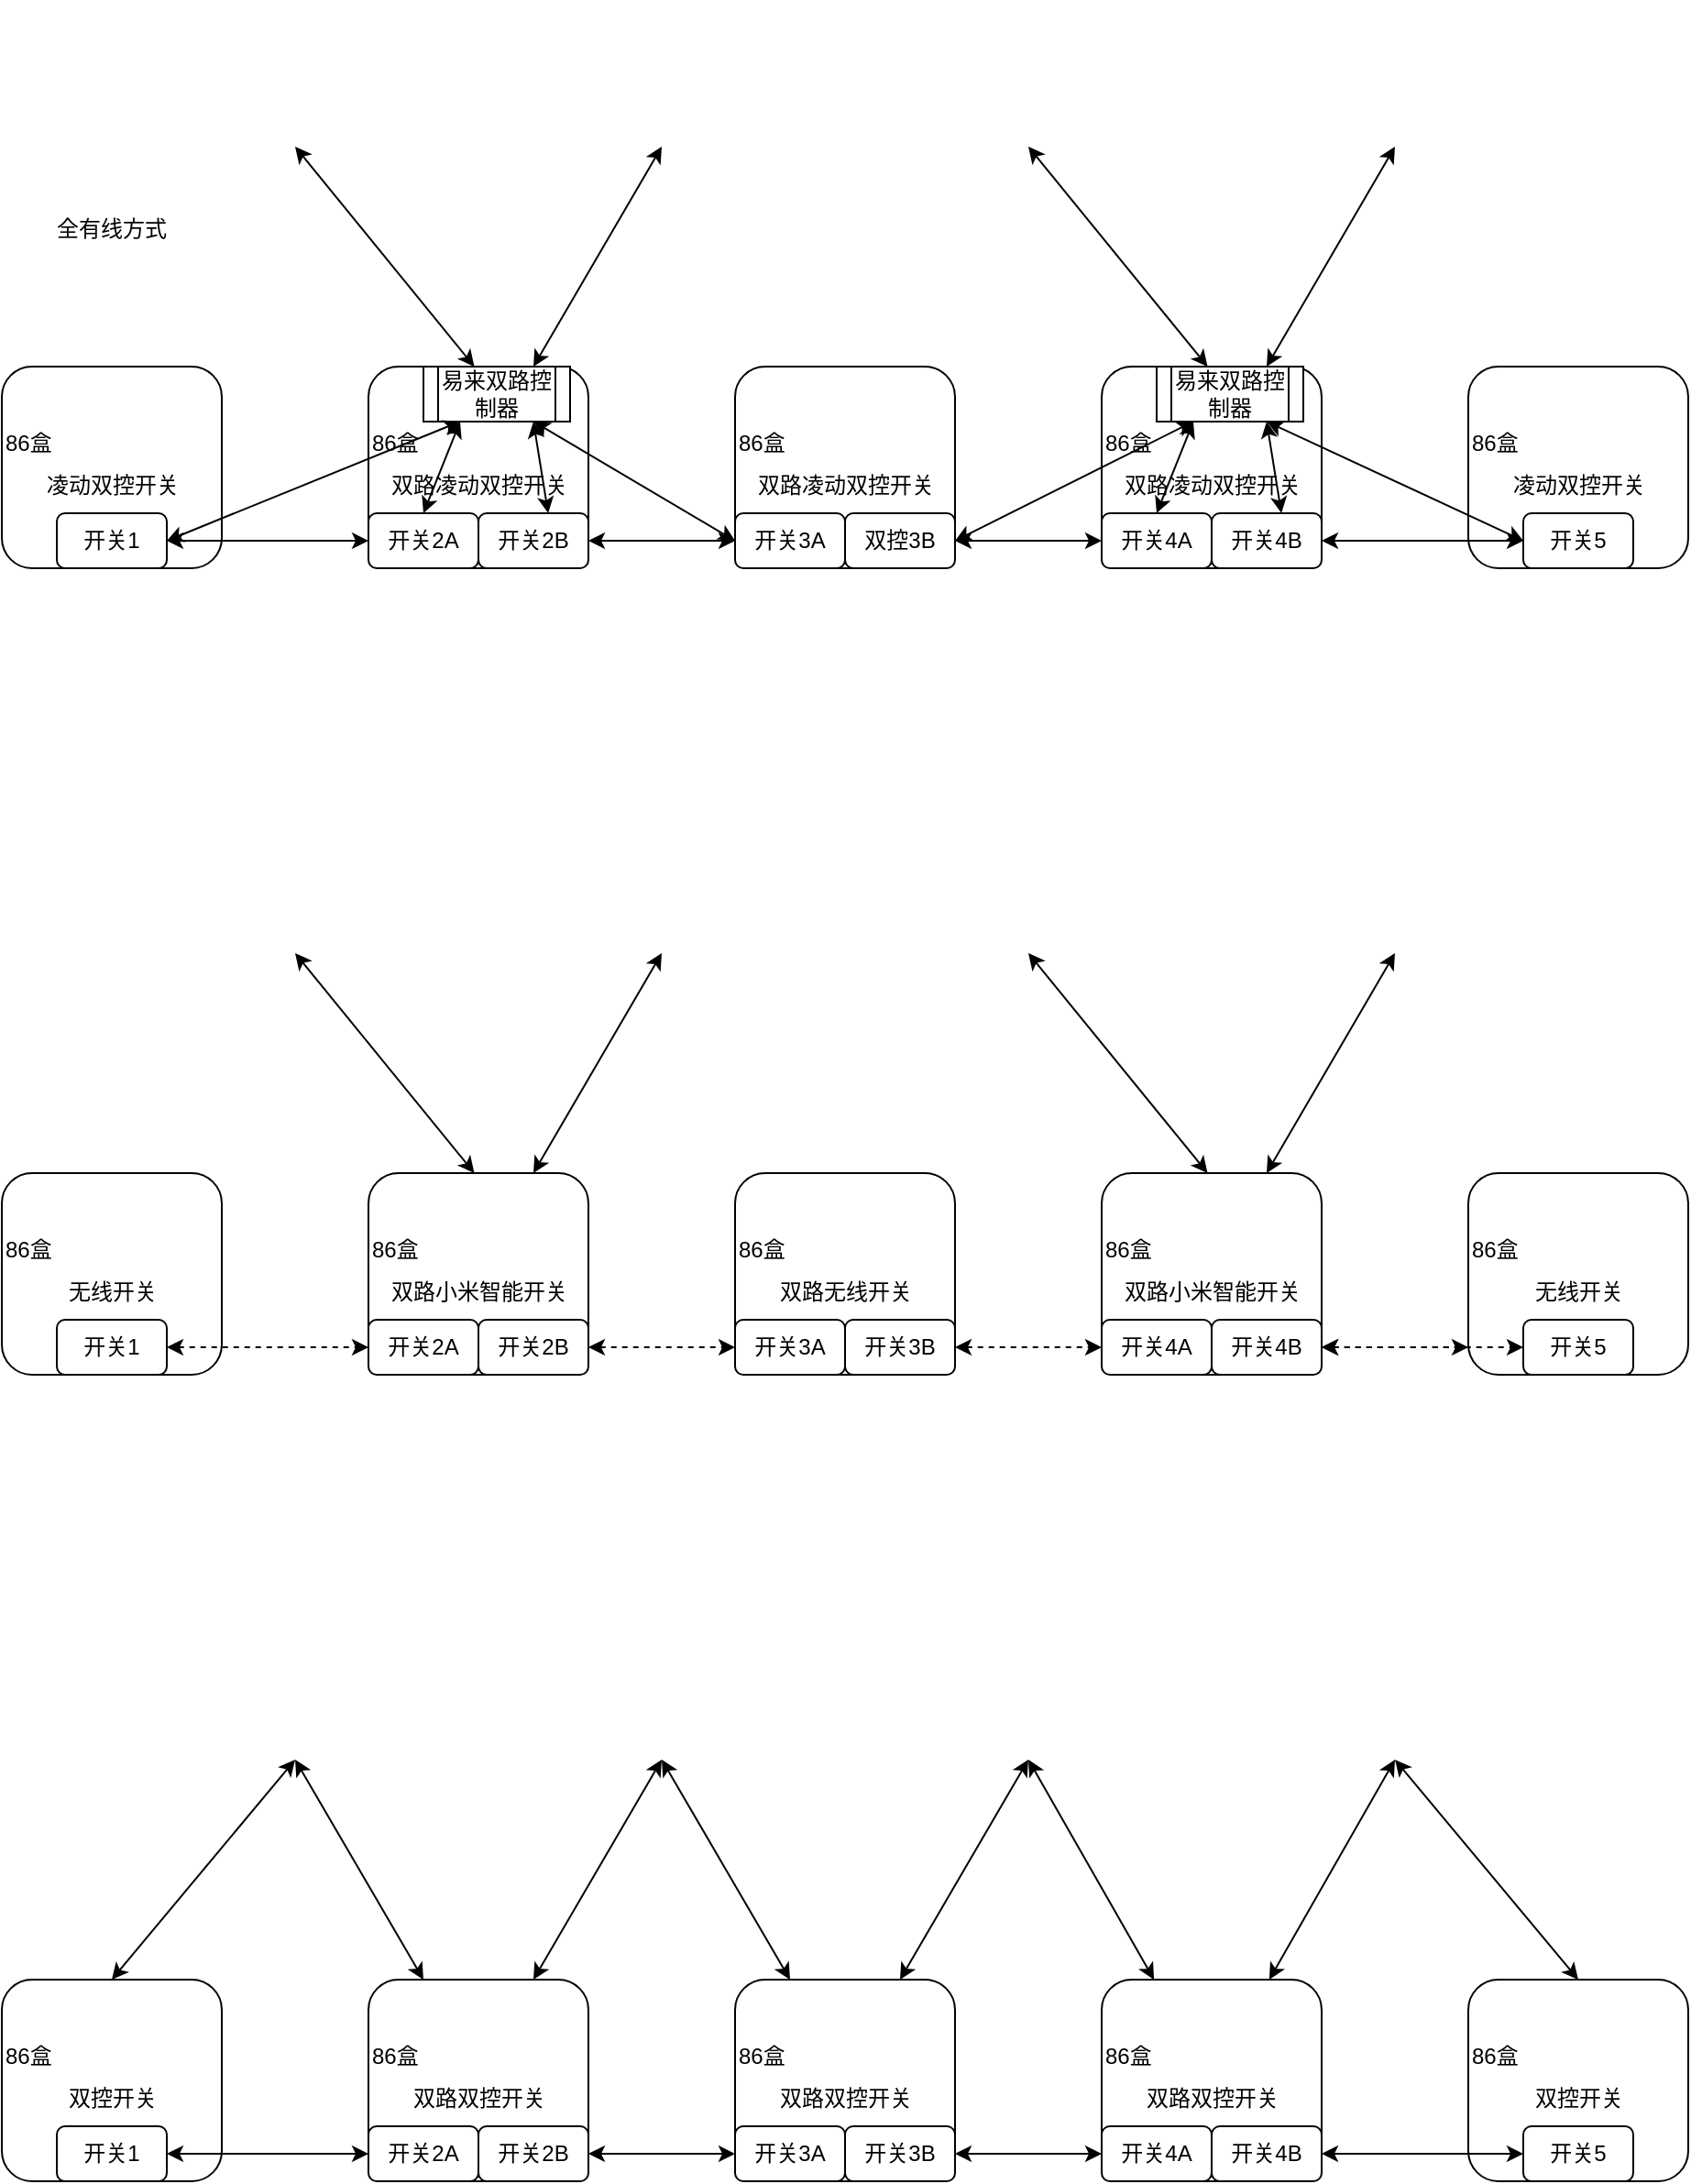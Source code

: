 <mxfile version="20.5.3" type="github">
  <diagram id="C55GAdEgixcBntScY-7r" name="第 1 页">
    <mxGraphModel dx="1453" dy="962" grid="1" gridSize="10" guides="1" tooltips="1" connect="1" arrows="1" fold="1" page="1" pageScale="1" pageWidth="827" pageHeight="1169" math="0" shadow="0">
      <root>
        <mxCell id="0" />
        <mxCell id="1" parent="0" />
        <mxCell id="GCaUtwYMzPnIk7fHXFFh-43" value="" style="group" parent="1" vertex="1" connectable="0">
          <mxGeometry y="400" width="120" height="110" as="geometry" />
        </mxCell>
        <mxCell id="GCaUtwYMzPnIk7fHXFFh-23" value="&lt;p&gt;86盒&lt;/p&gt;&lt;p&gt;&lt;br&gt;&lt;/p&gt;" style="rounded=1;whiteSpace=wrap;html=1;align=left;" parent="GCaUtwYMzPnIk7fHXFFh-43" vertex="1">
          <mxGeometry width="120" height="110" as="geometry" />
        </mxCell>
        <mxCell id="GCaUtwYMzPnIk7fHXFFh-28" value="开关1" style="rounded=1;whiteSpace=wrap;html=1;" parent="GCaUtwYMzPnIk7fHXFFh-43" vertex="1">
          <mxGeometry x="30" y="80" width="60" height="30" as="geometry" />
        </mxCell>
        <mxCell id="GCaUtwYMzPnIk7fHXFFh-32" value="凌动双控开关" style="text;html=1;align=center;verticalAlign=middle;resizable=0;points=[];autosize=1;strokeColor=none;fillColor=none;" parent="GCaUtwYMzPnIk7fHXFFh-43" vertex="1">
          <mxGeometry x="10" y="50" width="100" height="30" as="geometry" />
        </mxCell>
        <mxCell id="GCaUtwYMzPnIk7fHXFFh-52" value="" style="group" parent="1" vertex="1" connectable="0">
          <mxGeometry x="800" y="400" width="120" height="110" as="geometry" />
        </mxCell>
        <mxCell id="GCaUtwYMzPnIk7fHXFFh-53" value="&lt;p&gt;86盒&lt;/p&gt;&lt;p&gt;&lt;br&gt;&lt;/p&gt;" style="rounded=1;whiteSpace=wrap;html=1;align=left;" parent="GCaUtwYMzPnIk7fHXFFh-52" vertex="1">
          <mxGeometry width="120" height="110" as="geometry" />
        </mxCell>
        <mxCell id="GCaUtwYMzPnIk7fHXFFh-54" value="开关5" style="rounded=1;whiteSpace=wrap;html=1;" parent="GCaUtwYMzPnIk7fHXFFh-52" vertex="1">
          <mxGeometry x="30" y="80" width="60" height="30" as="geometry" />
        </mxCell>
        <mxCell id="GCaUtwYMzPnIk7fHXFFh-55" value="凌动双控开关" style="text;html=1;align=center;verticalAlign=middle;resizable=0;points=[];autosize=1;strokeColor=none;fillColor=none;" parent="GCaUtwYMzPnIk7fHXFFh-52" vertex="1">
          <mxGeometry x="10" y="50" width="100" height="30" as="geometry" />
        </mxCell>
        <mxCell id="GCaUtwYMzPnIk7fHXFFh-64" value="" style="group" parent="1" vertex="1" connectable="0">
          <mxGeometry x="400" y="400" width="120" height="110" as="geometry" />
        </mxCell>
        <mxCell id="GCaUtwYMzPnIk7fHXFFh-57" value="&lt;p&gt;86盒&lt;/p&gt;&lt;p&gt;&lt;br&gt;&lt;/p&gt;" style="rounded=1;whiteSpace=wrap;html=1;align=left;" parent="GCaUtwYMzPnIk7fHXFFh-64" vertex="1">
          <mxGeometry width="120" height="110" as="geometry" />
        </mxCell>
        <mxCell id="GCaUtwYMzPnIk7fHXFFh-59" value="开关3A" style="rounded=1;whiteSpace=wrap;html=1;" parent="GCaUtwYMzPnIk7fHXFFh-64" vertex="1">
          <mxGeometry y="80" width="60" height="30" as="geometry" />
        </mxCell>
        <mxCell id="GCaUtwYMzPnIk7fHXFFh-60" value="双控3B" style="rounded=1;whiteSpace=wrap;html=1;" parent="GCaUtwYMzPnIk7fHXFFh-64" vertex="1">
          <mxGeometry x="60" y="80" width="60" height="30" as="geometry" />
        </mxCell>
        <mxCell id="GCaUtwYMzPnIk7fHXFFh-61" value="双路凌动双控开关" style="text;html=1;align=center;verticalAlign=middle;resizable=0;points=[];autosize=1;strokeColor=none;fillColor=none;" parent="GCaUtwYMzPnIk7fHXFFh-64" vertex="1">
          <mxGeometry y="50" width="120" height="30" as="geometry" />
        </mxCell>
        <mxCell id="GCaUtwYMzPnIk7fHXFFh-66" value="" style="group" parent="1" vertex="1" connectable="0">
          <mxGeometry x="120" y="200" width="280" height="310" as="geometry" />
        </mxCell>
        <mxCell id="GCaUtwYMzPnIk7fHXFFh-2" value="" style="shape=image;html=1;verticalAlign=top;verticalLabelPosition=bottom;labelBackgroundColor=#ffffff;imageAspect=0;aspect=fixed;image=https://cdn1.iconfinder.com/data/icons/ui-essential-17/32/UI_Essential_Outline_1_essential-app-ui-creative-idea-lamp-128.png" parent="GCaUtwYMzPnIk7fHXFFh-66" vertex="1">
          <mxGeometry width="80" height="80" as="geometry" />
        </mxCell>
        <mxCell id="GCaUtwYMzPnIk7fHXFFh-3" value="" style="shape=image;html=1;verticalAlign=top;verticalLabelPosition=bottom;labelBackgroundColor=#ffffff;imageAspect=0;aspect=fixed;image=https://cdn1.iconfinder.com/data/icons/ui-essential-17/32/UI_Essential_Outline_1_essential-app-ui-creative-idea-lamp-128.png" parent="GCaUtwYMzPnIk7fHXFFh-66" vertex="1">
          <mxGeometry x="200" width="80" height="80" as="geometry" />
        </mxCell>
        <mxCell id="GCaUtwYMzPnIk7fHXFFh-8" value="" style="endArrow=classic;startArrow=classic;html=1;rounded=0;entryX=0.5;entryY=1;entryDx=0;entryDy=0;" parent="GCaUtwYMzPnIk7fHXFFh-66" source="GCaUtwYMzPnIk7fHXFFh-5" target="GCaUtwYMzPnIk7fHXFFh-2" edge="1">
          <mxGeometry width="50" height="50" relative="1" as="geometry">
            <mxPoint x="260" y="90" as="sourcePoint" />
            <mxPoint x="310" y="40" as="targetPoint" />
          </mxGeometry>
        </mxCell>
        <mxCell id="GCaUtwYMzPnIk7fHXFFh-10" value="" style="endArrow=classic;startArrow=classic;html=1;rounded=0;entryX=0.5;entryY=1;entryDx=0;entryDy=0;exitX=0.75;exitY=0;exitDx=0;exitDy=0;" parent="GCaUtwYMzPnIk7fHXFFh-66" source="GCaUtwYMzPnIk7fHXFFh-5" target="GCaUtwYMzPnIk7fHXFFh-3" edge="1">
          <mxGeometry width="50" height="50" relative="1" as="geometry">
            <mxPoint x="230" y="180" as="sourcePoint" />
            <mxPoint x="90" y="90" as="targetPoint" />
          </mxGeometry>
        </mxCell>
        <mxCell id="GCaUtwYMzPnIk7fHXFFh-42" value="" style="group" parent="GCaUtwYMzPnIk7fHXFFh-66" vertex="1" connectable="0">
          <mxGeometry x="80" y="200" width="120" height="110" as="geometry" />
        </mxCell>
        <mxCell id="GCaUtwYMzPnIk7fHXFFh-4" value="&lt;p&gt;86盒&lt;/p&gt;&lt;p&gt;&lt;br&gt;&lt;/p&gt;" style="rounded=1;whiteSpace=wrap;html=1;align=left;" parent="GCaUtwYMzPnIk7fHXFFh-42" vertex="1">
          <mxGeometry width="120" height="110" as="geometry" />
        </mxCell>
        <mxCell id="GCaUtwYMzPnIk7fHXFFh-5" value="易来双路控制器" style="shape=process;whiteSpace=wrap;html=1;backgroundOutline=1;" parent="GCaUtwYMzPnIk7fHXFFh-42" vertex="1">
          <mxGeometry x="30" width="80" height="30" as="geometry" />
        </mxCell>
        <mxCell id="GCaUtwYMzPnIk7fHXFFh-29" value="开关2A" style="rounded=1;whiteSpace=wrap;html=1;" parent="GCaUtwYMzPnIk7fHXFFh-42" vertex="1">
          <mxGeometry y="80" width="60" height="30" as="geometry" />
        </mxCell>
        <mxCell id="GCaUtwYMzPnIk7fHXFFh-30" value="开关2B" style="rounded=1;whiteSpace=wrap;html=1;" parent="GCaUtwYMzPnIk7fHXFFh-42" vertex="1">
          <mxGeometry x="60" y="80" width="60" height="30" as="geometry" />
        </mxCell>
        <mxCell id="GCaUtwYMzPnIk7fHXFFh-33" value="双路凌动双控开关" style="text;html=1;align=center;verticalAlign=middle;resizable=0;points=[];autosize=1;strokeColor=none;fillColor=none;" parent="GCaUtwYMzPnIk7fHXFFh-42" vertex="1">
          <mxGeometry y="50" width="120" height="30" as="geometry" />
        </mxCell>
        <mxCell id="GCaUtwYMzPnIk7fHXFFh-40" value="" style="endArrow=classic;startArrow=classic;html=1;rounded=0;exitX=0.25;exitY=1;exitDx=0;exitDy=0;" parent="GCaUtwYMzPnIk7fHXFFh-42" source="GCaUtwYMzPnIk7fHXFFh-5" edge="1">
          <mxGeometry width="50" height="50" relative="1" as="geometry">
            <mxPoint x="-90" y="115" as="sourcePoint" />
            <mxPoint x="30" y="80" as="targetPoint" />
          </mxGeometry>
        </mxCell>
        <mxCell id="GCaUtwYMzPnIk7fHXFFh-41" value="" style="endArrow=classic;startArrow=classic;html=1;rounded=0;exitX=0.75;exitY=1;exitDx=0;exitDy=0;entryX=0.817;entryY=1;entryDx=0;entryDy=0;entryPerimeter=0;" parent="GCaUtwYMzPnIk7fHXFFh-42" source="GCaUtwYMzPnIk7fHXFFh-5" target="GCaUtwYMzPnIk7fHXFFh-33" edge="1">
          <mxGeometry width="50" height="50" relative="1" as="geometry">
            <mxPoint x="60" y="40" as="sourcePoint" />
            <mxPoint x="40" y="90" as="targetPoint" />
          </mxGeometry>
        </mxCell>
        <mxCell id="GCaUtwYMzPnIk7fHXFFh-67" value="" style="group" parent="1" vertex="1" connectable="0">
          <mxGeometry x="520" y="200" width="280" height="310" as="geometry" />
        </mxCell>
        <mxCell id="GCaUtwYMzPnIk7fHXFFh-68" value="" style="shape=image;html=1;verticalAlign=top;verticalLabelPosition=bottom;labelBackgroundColor=#ffffff;imageAspect=0;aspect=fixed;image=https://cdn1.iconfinder.com/data/icons/ui-essential-17/32/UI_Essential_Outline_1_essential-app-ui-creative-idea-lamp-128.png" parent="GCaUtwYMzPnIk7fHXFFh-67" vertex="1">
          <mxGeometry width="80" height="80" as="geometry" />
        </mxCell>
        <mxCell id="GCaUtwYMzPnIk7fHXFFh-69" value="" style="shape=image;html=1;verticalAlign=top;verticalLabelPosition=bottom;labelBackgroundColor=#ffffff;imageAspect=0;aspect=fixed;image=https://cdn1.iconfinder.com/data/icons/ui-essential-17/32/UI_Essential_Outline_1_essential-app-ui-creative-idea-lamp-128.png" parent="GCaUtwYMzPnIk7fHXFFh-67" vertex="1">
          <mxGeometry x="200" width="80" height="80" as="geometry" />
        </mxCell>
        <mxCell id="GCaUtwYMzPnIk7fHXFFh-70" value="" style="endArrow=classic;startArrow=classic;html=1;rounded=0;entryX=0.5;entryY=1;entryDx=0;entryDy=0;" parent="GCaUtwYMzPnIk7fHXFFh-67" source="GCaUtwYMzPnIk7fHXFFh-74" target="GCaUtwYMzPnIk7fHXFFh-68" edge="1">
          <mxGeometry width="50" height="50" relative="1" as="geometry">
            <mxPoint x="260" y="90" as="sourcePoint" />
            <mxPoint x="310" y="40" as="targetPoint" />
          </mxGeometry>
        </mxCell>
        <mxCell id="GCaUtwYMzPnIk7fHXFFh-71" value="" style="endArrow=classic;startArrow=classic;html=1;rounded=0;entryX=0.5;entryY=1;entryDx=0;entryDy=0;exitX=0.75;exitY=0;exitDx=0;exitDy=0;" parent="GCaUtwYMzPnIk7fHXFFh-67" source="GCaUtwYMzPnIk7fHXFFh-74" target="GCaUtwYMzPnIk7fHXFFh-69" edge="1">
          <mxGeometry width="50" height="50" relative="1" as="geometry">
            <mxPoint x="230" y="180" as="sourcePoint" />
            <mxPoint x="90" y="90" as="targetPoint" />
          </mxGeometry>
        </mxCell>
        <mxCell id="GCaUtwYMzPnIk7fHXFFh-72" value="" style="group" parent="GCaUtwYMzPnIk7fHXFFh-67" vertex="1" connectable="0">
          <mxGeometry x="80" y="200" width="120" height="110" as="geometry" />
        </mxCell>
        <mxCell id="GCaUtwYMzPnIk7fHXFFh-73" value="&lt;p&gt;86盒&lt;/p&gt;&lt;p&gt;&lt;br&gt;&lt;/p&gt;" style="rounded=1;whiteSpace=wrap;html=1;align=left;" parent="GCaUtwYMzPnIk7fHXFFh-72" vertex="1">
          <mxGeometry width="120" height="110" as="geometry" />
        </mxCell>
        <mxCell id="GCaUtwYMzPnIk7fHXFFh-74" value="易来双路控制器" style="shape=process;whiteSpace=wrap;html=1;backgroundOutline=1;" parent="GCaUtwYMzPnIk7fHXFFh-72" vertex="1">
          <mxGeometry x="30" width="80" height="30" as="geometry" />
        </mxCell>
        <mxCell id="GCaUtwYMzPnIk7fHXFFh-75" value="开关4A" style="rounded=1;whiteSpace=wrap;html=1;" parent="GCaUtwYMzPnIk7fHXFFh-72" vertex="1">
          <mxGeometry y="80" width="60" height="30" as="geometry" />
        </mxCell>
        <mxCell id="GCaUtwYMzPnIk7fHXFFh-76" value="开关4B" style="rounded=1;whiteSpace=wrap;html=1;" parent="GCaUtwYMzPnIk7fHXFFh-72" vertex="1">
          <mxGeometry x="60" y="80" width="60" height="30" as="geometry" />
        </mxCell>
        <mxCell id="GCaUtwYMzPnIk7fHXFFh-77" value="双路凌动双控开关" style="text;html=1;align=center;verticalAlign=middle;resizable=0;points=[];autosize=1;strokeColor=none;fillColor=none;" parent="GCaUtwYMzPnIk7fHXFFh-72" vertex="1">
          <mxGeometry y="50" width="120" height="30" as="geometry" />
        </mxCell>
        <mxCell id="GCaUtwYMzPnIk7fHXFFh-78" value="" style="endArrow=classic;startArrow=classic;html=1;rounded=0;exitX=0.25;exitY=1;exitDx=0;exitDy=0;" parent="GCaUtwYMzPnIk7fHXFFh-72" source="GCaUtwYMzPnIk7fHXFFh-74" edge="1">
          <mxGeometry width="50" height="50" relative="1" as="geometry">
            <mxPoint x="-90" y="115" as="sourcePoint" />
            <mxPoint x="30" y="80" as="targetPoint" />
          </mxGeometry>
        </mxCell>
        <mxCell id="GCaUtwYMzPnIk7fHXFFh-79" value="" style="endArrow=classic;startArrow=classic;html=1;rounded=0;exitX=0.75;exitY=1;exitDx=0;exitDy=0;entryX=0.817;entryY=1;entryDx=0;entryDy=0;entryPerimeter=0;" parent="GCaUtwYMzPnIk7fHXFFh-72" source="GCaUtwYMzPnIk7fHXFFh-74" target="GCaUtwYMzPnIk7fHXFFh-77" edge="1">
          <mxGeometry width="50" height="50" relative="1" as="geometry">
            <mxPoint x="60" y="40" as="sourcePoint" />
            <mxPoint x="40" y="90" as="targetPoint" />
          </mxGeometry>
        </mxCell>
        <mxCell id="GCaUtwYMzPnIk7fHXFFh-39" value="" style="endArrow=classic;startArrow=classic;html=1;rounded=0;exitX=1;exitY=0.5;exitDx=0;exitDy=0;entryX=0.25;entryY=1;entryDx=0;entryDy=0;" parent="1" source="GCaUtwYMzPnIk7fHXFFh-28" target="GCaUtwYMzPnIk7fHXFFh-5" edge="1">
          <mxGeometry width="50" height="50" relative="1" as="geometry">
            <mxPoint x="50" y="479" as="sourcePoint" />
            <mxPoint x="160" y="479" as="targetPoint" />
          </mxGeometry>
        </mxCell>
        <mxCell id="GCaUtwYMzPnIk7fHXFFh-38" value="" style="endArrow=classic;startArrow=classic;html=1;rounded=0;exitX=1;exitY=0.5;exitDx=0;exitDy=0;entryX=0;entryY=0.5;entryDx=0;entryDy=0;" parent="1" source="GCaUtwYMzPnIk7fHXFFh-28" target="GCaUtwYMzPnIk7fHXFFh-29" edge="1">
          <mxGeometry width="50" height="50" relative="1" as="geometry">
            <mxPoint x="190" y="620" as="sourcePoint" />
            <mxPoint x="240" y="570" as="targetPoint" />
          </mxGeometry>
        </mxCell>
        <mxCell id="GCaUtwYMzPnIk7fHXFFh-80" value="" style="endArrow=classic;startArrow=classic;html=1;rounded=0;exitX=1;exitY=0.5;exitDx=0;exitDy=0;" parent="1" source="GCaUtwYMzPnIk7fHXFFh-76" target="GCaUtwYMzPnIk7fHXFFh-54" edge="1">
          <mxGeometry width="50" height="50" relative="1" as="geometry">
            <mxPoint x="720" y="540" as="sourcePoint" />
            <mxPoint x="830" y="540" as="targetPoint" />
          </mxGeometry>
        </mxCell>
        <mxCell id="GCaUtwYMzPnIk7fHXFFh-81" value="" style="endArrow=classic;startArrow=classic;html=1;rounded=0;exitX=1;exitY=0.5;exitDx=0;exitDy=0;" parent="1" source="GCaUtwYMzPnIk7fHXFFh-30" target="GCaUtwYMzPnIk7fHXFFh-59" edge="1">
          <mxGeometry width="50" height="50" relative="1" as="geometry">
            <mxPoint x="340" y="530" as="sourcePoint" />
            <mxPoint x="450" y="530" as="targetPoint" />
          </mxGeometry>
        </mxCell>
        <mxCell id="GCaUtwYMzPnIk7fHXFFh-83" value="" style="endArrow=classic;startArrow=classic;html=1;rounded=0;" parent="1" source="GCaUtwYMzPnIk7fHXFFh-60" target="GCaUtwYMzPnIk7fHXFFh-75" edge="1">
          <mxGeometry width="50" height="50" relative="1" as="geometry">
            <mxPoint x="520" y="500" as="sourcePoint" />
            <mxPoint x="600" y="500" as="targetPoint" />
          </mxGeometry>
        </mxCell>
        <mxCell id="GCaUtwYMzPnIk7fHXFFh-84" value="" style="endArrow=classic;startArrow=classic;html=1;rounded=0;entryX=0.75;entryY=1;entryDx=0;entryDy=0;exitX=0;exitY=0.5;exitDx=0;exitDy=0;" parent="1" source="GCaUtwYMzPnIk7fHXFFh-59" target="GCaUtwYMzPnIk7fHXFFh-5" edge="1">
          <mxGeometry width="50" height="50" relative="1" as="geometry">
            <mxPoint x="100" y="505" as="sourcePoint" />
            <mxPoint x="260" y="440" as="targetPoint" />
          </mxGeometry>
        </mxCell>
        <mxCell id="GCaUtwYMzPnIk7fHXFFh-85" value="" style="endArrow=classic;startArrow=classic;html=1;rounded=0;entryX=0.25;entryY=1;entryDx=0;entryDy=0;exitX=1;exitY=0.5;exitDx=0;exitDy=0;" parent="1" source="GCaUtwYMzPnIk7fHXFFh-60" target="GCaUtwYMzPnIk7fHXFFh-74" edge="1">
          <mxGeometry width="50" height="50" relative="1" as="geometry">
            <mxPoint x="410" y="505" as="sourcePoint" />
            <mxPoint x="300" y="440" as="targetPoint" />
          </mxGeometry>
        </mxCell>
        <mxCell id="GCaUtwYMzPnIk7fHXFFh-86" value="" style="endArrow=classic;startArrow=classic;html=1;rounded=0;entryX=0.75;entryY=1;entryDx=0;entryDy=0;exitX=0;exitY=0.5;exitDx=0;exitDy=0;" parent="1" source="GCaUtwYMzPnIk7fHXFFh-54" target="GCaUtwYMzPnIk7fHXFFh-74" edge="1">
          <mxGeometry width="50" height="50" relative="1" as="geometry">
            <mxPoint x="530" y="505" as="sourcePoint" />
            <mxPoint x="660" y="440" as="targetPoint" />
          </mxGeometry>
        </mxCell>
        <mxCell id="W3iB199qBJ8o43H76Pn8-48" value="" style="group" parent="1" vertex="1" connectable="0">
          <mxGeometry y="840" width="120" height="110" as="geometry" />
        </mxCell>
        <mxCell id="W3iB199qBJ8o43H76Pn8-49" value="&lt;p&gt;86盒&lt;/p&gt;&lt;p&gt;&lt;br&gt;&lt;/p&gt;" style="rounded=1;whiteSpace=wrap;html=1;align=left;" parent="W3iB199qBJ8o43H76Pn8-48" vertex="1">
          <mxGeometry width="120" height="110" as="geometry" />
        </mxCell>
        <mxCell id="W3iB199qBJ8o43H76Pn8-50" value="开关1" style="rounded=1;whiteSpace=wrap;html=1;" parent="W3iB199qBJ8o43H76Pn8-48" vertex="1">
          <mxGeometry x="30" y="80" width="60" height="30" as="geometry" />
        </mxCell>
        <mxCell id="W3iB199qBJ8o43H76Pn8-51" value="无线开关" style="text;html=1;align=center;verticalAlign=middle;resizable=0;points=[];autosize=1;strokeColor=none;fillColor=none;" parent="W3iB199qBJ8o43H76Pn8-48" vertex="1">
          <mxGeometry x="25" y="50" width="70" height="30" as="geometry" />
        </mxCell>
        <mxCell id="W3iB199qBJ8o43H76Pn8-52" value="" style="group" parent="1" vertex="1" connectable="0">
          <mxGeometry x="800" y="840" width="120" height="110" as="geometry" />
        </mxCell>
        <mxCell id="W3iB199qBJ8o43H76Pn8-53" value="&lt;p&gt;86盒&lt;/p&gt;&lt;p&gt;&lt;br&gt;&lt;/p&gt;" style="rounded=1;whiteSpace=wrap;html=1;align=left;" parent="W3iB199qBJ8o43H76Pn8-52" vertex="1">
          <mxGeometry width="120" height="110" as="geometry" />
        </mxCell>
        <mxCell id="W3iB199qBJ8o43H76Pn8-54" value="开关5" style="rounded=1;whiteSpace=wrap;html=1;" parent="W3iB199qBJ8o43H76Pn8-52" vertex="1">
          <mxGeometry x="30" y="80" width="60" height="30" as="geometry" />
        </mxCell>
        <mxCell id="W3iB199qBJ8o43H76Pn8-55" value="无线开关" style="text;html=1;align=center;verticalAlign=middle;resizable=0;points=[];autosize=1;strokeColor=none;fillColor=none;" parent="W3iB199qBJ8o43H76Pn8-52" vertex="1">
          <mxGeometry x="25" y="50" width="70" height="30" as="geometry" />
        </mxCell>
        <mxCell id="W3iB199qBJ8o43H76Pn8-56" value="" style="group" parent="1" vertex="1" connectable="0">
          <mxGeometry x="400" y="840" width="120" height="110" as="geometry" />
        </mxCell>
        <mxCell id="W3iB199qBJ8o43H76Pn8-57" value="&lt;p&gt;86盒&lt;/p&gt;&lt;p&gt;&lt;br&gt;&lt;/p&gt;" style="rounded=1;whiteSpace=wrap;html=1;align=left;" parent="W3iB199qBJ8o43H76Pn8-56" vertex="1">
          <mxGeometry width="120" height="110" as="geometry" />
        </mxCell>
        <mxCell id="W3iB199qBJ8o43H76Pn8-58" value="开关3A" style="rounded=1;whiteSpace=wrap;html=1;" parent="W3iB199qBJ8o43H76Pn8-56" vertex="1">
          <mxGeometry y="80" width="60" height="30" as="geometry" />
        </mxCell>
        <mxCell id="W3iB199qBJ8o43H76Pn8-59" value="开关3B" style="rounded=1;whiteSpace=wrap;html=1;" parent="W3iB199qBJ8o43H76Pn8-56" vertex="1">
          <mxGeometry x="60" y="80" width="60" height="30" as="geometry" />
        </mxCell>
        <mxCell id="W3iB199qBJ8o43H76Pn8-60" value="双路无线开关" style="text;html=1;align=center;verticalAlign=middle;resizable=0;points=[];autosize=1;strokeColor=none;fillColor=none;" parent="W3iB199qBJ8o43H76Pn8-56" vertex="1">
          <mxGeometry x="10" y="50" width="100" height="30" as="geometry" />
        </mxCell>
        <mxCell id="W3iB199qBJ8o43H76Pn8-88" value="" style="endArrow=classic;startArrow=classic;html=1;rounded=0;exitX=1;exitY=0.5;exitDx=0;exitDy=0;entryX=0;entryY=0.5;entryDx=0;entryDy=0;dashed=1;" parent="1" source="W3iB199qBJ8o43H76Pn8-50" target="W3iB199qBJ8o43H76Pn8-69" edge="1">
          <mxGeometry width="50" height="50" relative="1" as="geometry">
            <mxPoint x="190" y="1060" as="sourcePoint" />
            <mxPoint x="240" y="1010" as="targetPoint" />
          </mxGeometry>
        </mxCell>
        <mxCell id="W3iB199qBJ8o43H76Pn8-89" value="" style="endArrow=classic;startArrow=classic;html=1;rounded=0;exitX=1;exitY=0.5;exitDx=0;exitDy=0;dashed=1;" parent="1" target="W3iB199qBJ8o43H76Pn8-54" edge="1">
          <mxGeometry width="50" height="50" relative="1" as="geometry">
            <mxPoint x="720" y="935" as="sourcePoint" />
            <mxPoint x="830" y="980" as="targetPoint" />
          </mxGeometry>
        </mxCell>
        <mxCell id="W3iB199qBJ8o43H76Pn8-90" value="" style="endArrow=classic;startArrow=classic;html=1;rounded=0;exitX=1;exitY=0.5;exitDx=0;exitDy=0;dashed=1;" parent="1" source="W3iB199qBJ8o43H76Pn8-70" target="W3iB199qBJ8o43H76Pn8-58" edge="1">
          <mxGeometry width="50" height="50" relative="1" as="geometry">
            <mxPoint x="340" y="970" as="sourcePoint" />
            <mxPoint x="450" y="970" as="targetPoint" />
          </mxGeometry>
        </mxCell>
        <mxCell id="W3iB199qBJ8o43H76Pn8-91" value="" style="endArrow=classic;startArrow=classic;html=1;rounded=0;dashed=1;entryX=0;entryY=0.5;entryDx=0;entryDy=0;" parent="1" source="W3iB199qBJ8o43H76Pn8-59" target="W3iB199qBJ8o43H76Pn8-106" edge="1">
          <mxGeometry width="50" height="50" relative="1" as="geometry">
            <mxPoint x="520" y="940" as="sourcePoint" />
            <mxPoint x="600" y="935" as="targetPoint" />
          </mxGeometry>
        </mxCell>
        <mxCell id="W3iB199qBJ8o43H76Pn8-62" value="" style="shape=image;html=1;verticalAlign=top;verticalLabelPosition=bottom;labelBackgroundColor=#ffffff;imageAspect=0;aspect=fixed;image=https://cdn1.iconfinder.com/data/icons/ui-essential-17/32/UI_Essential_Outline_1_essential-app-ui-creative-idea-lamp-128.png" parent="1" vertex="1">
          <mxGeometry x="120" y="640" width="80" height="80" as="geometry" />
        </mxCell>
        <mxCell id="W3iB199qBJ8o43H76Pn8-63" value="" style="shape=image;html=1;verticalAlign=top;verticalLabelPosition=bottom;labelBackgroundColor=#ffffff;imageAspect=0;aspect=fixed;image=https://cdn1.iconfinder.com/data/icons/ui-essential-17/32/UI_Essential_Outline_1_essential-app-ui-creative-idea-lamp-128.png" parent="1" vertex="1">
          <mxGeometry x="320" y="640" width="80" height="80" as="geometry" />
        </mxCell>
        <mxCell id="W3iB199qBJ8o43H76Pn8-64" value="" style="endArrow=classic;startArrow=classic;html=1;rounded=0;entryX=0.5;entryY=1;entryDx=0;entryDy=0;" parent="1" target="W3iB199qBJ8o43H76Pn8-62" edge="1">
          <mxGeometry width="50" height="50" relative="1" as="geometry">
            <mxPoint x="257.778" y="840" as="sourcePoint" />
            <mxPoint x="430" y="680" as="targetPoint" />
          </mxGeometry>
        </mxCell>
        <mxCell id="W3iB199qBJ8o43H76Pn8-65" value="" style="endArrow=classic;startArrow=classic;html=1;rounded=0;entryX=0.5;entryY=1;entryDx=0;entryDy=0;exitX=0.75;exitY=0;exitDx=0;exitDy=0;" parent="1" target="W3iB199qBJ8o43H76Pn8-63" edge="1">
          <mxGeometry width="50" height="50" relative="1" as="geometry">
            <mxPoint x="290" y="840" as="sourcePoint" />
            <mxPoint x="210" y="730" as="targetPoint" />
          </mxGeometry>
        </mxCell>
        <mxCell id="W3iB199qBJ8o43H76Pn8-67" value="&lt;p&gt;86盒&lt;/p&gt;&lt;p&gt;&lt;br&gt;&lt;/p&gt;" style="rounded=1;whiteSpace=wrap;html=1;align=left;" parent="1" vertex="1">
          <mxGeometry x="200" y="840" width="120" height="110" as="geometry" />
        </mxCell>
        <mxCell id="W3iB199qBJ8o43H76Pn8-69" value="开关2A" style="rounded=1;whiteSpace=wrap;html=1;" parent="1" vertex="1">
          <mxGeometry x="200" y="920" width="60" height="30" as="geometry" />
        </mxCell>
        <mxCell id="W3iB199qBJ8o43H76Pn8-70" value="开关2B" style="rounded=1;whiteSpace=wrap;html=1;" parent="1" vertex="1">
          <mxGeometry x="260" y="920" width="60" height="30" as="geometry" />
        </mxCell>
        <mxCell id="W3iB199qBJ8o43H76Pn8-71" value="双路小米智能开关" style="text;html=1;align=center;verticalAlign=middle;resizable=0;points=[];autosize=1;strokeColor=none;fillColor=none;" parent="1" vertex="1">
          <mxGeometry x="200" y="890" width="120" height="30" as="geometry" />
        </mxCell>
        <mxCell id="W3iB199qBJ8o43H76Pn8-100" value="" style="endArrow=classic;startArrow=classic;html=1;rounded=0;exitX=1;exitY=0.5;exitDx=0;exitDy=0;dashed=1;" parent="1" source="W3iB199qBJ8o43H76Pn8-107" edge="1">
          <mxGeometry width="50" height="50" relative="1" as="geometry">
            <mxPoint x="740" y="970" as="sourcePoint" />
            <mxPoint x="800" y="935" as="targetPoint" />
          </mxGeometry>
        </mxCell>
        <mxCell id="W3iB199qBJ8o43H76Pn8-101" value="" style="shape=image;html=1;verticalAlign=top;verticalLabelPosition=bottom;labelBackgroundColor=#ffffff;imageAspect=0;aspect=fixed;image=https://cdn1.iconfinder.com/data/icons/ui-essential-17/32/UI_Essential_Outline_1_essential-app-ui-creative-idea-lamp-128.png" parent="1" vertex="1">
          <mxGeometry x="520" y="640" width="80" height="80" as="geometry" />
        </mxCell>
        <mxCell id="W3iB199qBJ8o43H76Pn8-102" value="" style="shape=image;html=1;verticalAlign=top;verticalLabelPosition=bottom;labelBackgroundColor=#ffffff;imageAspect=0;aspect=fixed;image=https://cdn1.iconfinder.com/data/icons/ui-essential-17/32/UI_Essential_Outline_1_essential-app-ui-creative-idea-lamp-128.png" parent="1" vertex="1">
          <mxGeometry x="720" y="640" width="80" height="80" as="geometry" />
        </mxCell>
        <mxCell id="W3iB199qBJ8o43H76Pn8-103" value="" style="endArrow=classic;startArrow=classic;html=1;rounded=0;entryX=0.5;entryY=1;entryDx=0;entryDy=0;" parent="1" target="W3iB199qBJ8o43H76Pn8-101" edge="1">
          <mxGeometry width="50" height="50" relative="1" as="geometry">
            <mxPoint x="657.778" y="840" as="sourcePoint" />
            <mxPoint x="830" y="680" as="targetPoint" />
          </mxGeometry>
        </mxCell>
        <mxCell id="W3iB199qBJ8o43H76Pn8-104" value="" style="endArrow=classic;startArrow=classic;html=1;rounded=0;entryX=0.5;entryY=1;entryDx=0;entryDy=0;exitX=0.75;exitY=0;exitDx=0;exitDy=0;" parent="1" target="W3iB199qBJ8o43H76Pn8-102" edge="1">
          <mxGeometry width="50" height="50" relative="1" as="geometry">
            <mxPoint x="690" y="840" as="sourcePoint" />
            <mxPoint x="610" y="730" as="targetPoint" />
          </mxGeometry>
        </mxCell>
        <mxCell id="W3iB199qBJ8o43H76Pn8-105" value="&lt;p&gt;86盒&lt;/p&gt;&lt;p&gt;&lt;br&gt;&lt;/p&gt;" style="rounded=1;whiteSpace=wrap;html=1;align=left;" parent="1" vertex="1">
          <mxGeometry x="600" y="840" width="120" height="110" as="geometry" />
        </mxCell>
        <mxCell id="W3iB199qBJ8o43H76Pn8-106" value="开关4A" style="rounded=1;whiteSpace=wrap;html=1;" parent="1" vertex="1">
          <mxGeometry x="600" y="920" width="60" height="30" as="geometry" />
        </mxCell>
        <mxCell id="W3iB199qBJ8o43H76Pn8-107" value="开关4B" style="rounded=1;whiteSpace=wrap;html=1;" parent="1" vertex="1">
          <mxGeometry x="660" y="920" width="60" height="30" as="geometry" />
        </mxCell>
        <mxCell id="W3iB199qBJ8o43H76Pn8-108" value="双路小米智能开关" style="text;html=1;align=center;verticalAlign=middle;resizable=0;points=[];autosize=1;strokeColor=none;fillColor=none;" parent="1" vertex="1">
          <mxGeometry x="600" y="890" width="120" height="30" as="geometry" />
        </mxCell>
        <mxCell id="lkS-sAUaGlAzwRy_0zqi-2" value="全有线方式" style="text;html=1;strokeColor=none;fillColor=none;align=center;verticalAlign=middle;whiteSpace=wrap;rounded=0;" vertex="1" parent="1">
          <mxGeometry x="10" y="310" width="100" height="30" as="geometry" />
        </mxCell>
        <mxCell id="lkS-sAUaGlAzwRy_0zqi-5" value="" style="group" vertex="1" connectable="0" parent="1">
          <mxGeometry y="1280" width="120" height="110" as="geometry" />
        </mxCell>
        <mxCell id="lkS-sAUaGlAzwRy_0zqi-6" value="&lt;p&gt;86盒&lt;/p&gt;&lt;p&gt;&lt;br&gt;&lt;/p&gt;" style="rounded=1;whiteSpace=wrap;html=1;align=left;" vertex="1" parent="lkS-sAUaGlAzwRy_0zqi-5">
          <mxGeometry width="120" height="110" as="geometry" />
        </mxCell>
        <mxCell id="lkS-sAUaGlAzwRy_0zqi-7" value="开关1" style="rounded=1;whiteSpace=wrap;html=1;" vertex="1" parent="lkS-sAUaGlAzwRy_0zqi-5">
          <mxGeometry x="30" y="80" width="60" height="30" as="geometry" />
        </mxCell>
        <mxCell id="lkS-sAUaGlAzwRy_0zqi-8" value="双控开关" style="text;html=1;align=center;verticalAlign=middle;resizable=0;points=[];autosize=1;strokeColor=none;fillColor=none;" vertex="1" parent="lkS-sAUaGlAzwRy_0zqi-5">
          <mxGeometry x="25" y="50" width="70" height="30" as="geometry" />
        </mxCell>
        <mxCell id="lkS-sAUaGlAzwRy_0zqi-9" value="" style="group" vertex="1" connectable="0" parent="1">
          <mxGeometry x="800" y="1280" width="120" height="110" as="geometry" />
        </mxCell>
        <mxCell id="lkS-sAUaGlAzwRy_0zqi-10" value="&lt;p&gt;86盒&lt;/p&gt;&lt;p&gt;&lt;br&gt;&lt;/p&gt;" style="rounded=1;whiteSpace=wrap;html=1;align=left;" vertex="1" parent="lkS-sAUaGlAzwRy_0zqi-9">
          <mxGeometry width="120" height="110" as="geometry" />
        </mxCell>
        <mxCell id="lkS-sAUaGlAzwRy_0zqi-11" value="开关5" style="rounded=1;whiteSpace=wrap;html=1;" vertex="1" parent="lkS-sAUaGlAzwRy_0zqi-9">
          <mxGeometry x="30" y="80" width="60" height="30" as="geometry" />
        </mxCell>
        <mxCell id="lkS-sAUaGlAzwRy_0zqi-12" value="&lt;span style=&quot;font-size: 12.0px;&quot;&gt;双控&lt;/span&gt;开关" style="text;html=1;align=center;verticalAlign=middle;resizable=0;points=[];autosize=1;strokeColor=none;fillColor=none;" vertex="1" parent="lkS-sAUaGlAzwRy_0zqi-9">
          <mxGeometry x="25" y="50" width="70" height="30" as="geometry" />
        </mxCell>
        <mxCell id="lkS-sAUaGlAzwRy_0zqi-13" value="" style="group" vertex="1" connectable="0" parent="1">
          <mxGeometry x="400" y="1280" width="120" height="110" as="geometry" />
        </mxCell>
        <mxCell id="lkS-sAUaGlAzwRy_0zqi-14" value="&lt;p&gt;86盒&lt;/p&gt;&lt;p&gt;&lt;br&gt;&lt;/p&gt;" style="rounded=1;whiteSpace=wrap;html=1;align=left;" vertex="1" parent="lkS-sAUaGlAzwRy_0zqi-13">
          <mxGeometry width="120" height="110" as="geometry" />
        </mxCell>
        <mxCell id="lkS-sAUaGlAzwRy_0zqi-15" value="开关3A" style="rounded=1;whiteSpace=wrap;html=1;" vertex="1" parent="lkS-sAUaGlAzwRy_0zqi-13">
          <mxGeometry y="80" width="60" height="30" as="geometry" />
        </mxCell>
        <mxCell id="lkS-sAUaGlAzwRy_0zqi-16" value="开关3B" style="rounded=1;whiteSpace=wrap;html=1;" vertex="1" parent="lkS-sAUaGlAzwRy_0zqi-13">
          <mxGeometry x="60" y="80" width="60" height="30" as="geometry" />
        </mxCell>
        <mxCell id="lkS-sAUaGlAzwRy_0zqi-17" value="双路&lt;span style=&quot;font-size: 12.0px;&quot;&gt;双控&lt;/span&gt;开关" style="text;html=1;align=center;verticalAlign=middle;resizable=0;points=[];autosize=1;strokeColor=none;fillColor=none;" vertex="1" parent="lkS-sAUaGlAzwRy_0zqi-13">
          <mxGeometry x="15" y="50" width="90" height="30" as="geometry" />
        </mxCell>
        <mxCell id="lkS-sAUaGlAzwRy_0zqi-18" value="" style="endArrow=classic;startArrow=classic;html=1;rounded=0;exitX=1;exitY=0.5;exitDx=0;exitDy=0;entryX=0;entryY=0.5;entryDx=0;entryDy=0;" edge="1" parent="1" source="lkS-sAUaGlAzwRy_0zqi-7" target="lkS-sAUaGlAzwRy_0zqi-27">
          <mxGeometry width="50" height="50" relative="1" as="geometry">
            <mxPoint x="190" y="1500" as="sourcePoint" />
            <mxPoint x="240" y="1450" as="targetPoint" />
          </mxGeometry>
        </mxCell>
        <mxCell id="lkS-sAUaGlAzwRy_0zqi-19" value="" style="endArrow=classic;startArrow=classic;html=1;rounded=0;exitX=1;exitY=0.5;exitDx=0;exitDy=0;" edge="1" parent="1" target="lkS-sAUaGlAzwRy_0zqi-11">
          <mxGeometry width="50" height="50" relative="1" as="geometry">
            <mxPoint x="720" y="1375" as="sourcePoint" />
            <mxPoint x="830" y="1420" as="targetPoint" />
          </mxGeometry>
        </mxCell>
        <mxCell id="lkS-sAUaGlAzwRy_0zqi-20" value="" style="endArrow=classic;startArrow=classic;html=1;rounded=0;exitX=1;exitY=0.5;exitDx=0;exitDy=0;" edge="1" parent="1" source="lkS-sAUaGlAzwRy_0zqi-28" target="lkS-sAUaGlAzwRy_0zqi-15">
          <mxGeometry width="50" height="50" relative="1" as="geometry">
            <mxPoint x="340" y="1410" as="sourcePoint" />
            <mxPoint x="450" y="1410" as="targetPoint" />
          </mxGeometry>
        </mxCell>
        <mxCell id="lkS-sAUaGlAzwRy_0zqi-21" value="" style="endArrow=classic;startArrow=classic;html=1;rounded=0;entryX=0;entryY=0.5;entryDx=0;entryDy=0;" edge="1" parent="1" source="lkS-sAUaGlAzwRy_0zqi-16" target="lkS-sAUaGlAzwRy_0zqi-36">
          <mxGeometry width="50" height="50" relative="1" as="geometry">
            <mxPoint x="520" y="1380" as="sourcePoint" />
            <mxPoint x="600" y="1375" as="targetPoint" />
          </mxGeometry>
        </mxCell>
        <mxCell id="lkS-sAUaGlAzwRy_0zqi-22" value="" style="shape=image;html=1;verticalAlign=top;verticalLabelPosition=bottom;labelBackgroundColor=#ffffff;imageAspect=0;aspect=fixed;image=https://cdn1.iconfinder.com/data/icons/ui-essential-17/32/UI_Essential_Outline_1_essential-app-ui-creative-idea-lamp-128.png" vertex="1" parent="1">
          <mxGeometry x="120" y="1080" width="80" height="80" as="geometry" />
        </mxCell>
        <mxCell id="lkS-sAUaGlAzwRy_0zqi-23" value="" style="shape=image;html=1;verticalAlign=top;verticalLabelPosition=bottom;labelBackgroundColor=#ffffff;imageAspect=0;aspect=fixed;image=https://cdn1.iconfinder.com/data/icons/ui-essential-17/32/UI_Essential_Outline_1_essential-app-ui-creative-idea-lamp-128.png" vertex="1" parent="1">
          <mxGeometry x="320" y="1080" width="80" height="80" as="geometry" />
        </mxCell>
        <mxCell id="lkS-sAUaGlAzwRy_0zqi-24" value="" style="endArrow=classic;startArrow=classic;html=1;rounded=0;entryX=0.5;entryY=1;entryDx=0;entryDy=0;exitX=0.25;exitY=0;exitDx=0;exitDy=0;" edge="1" parent="1" target="lkS-sAUaGlAzwRy_0zqi-22" source="lkS-sAUaGlAzwRy_0zqi-26">
          <mxGeometry width="50" height="50" relative="1" as="geometry">
            <mxPoint x="257.778" y="1280" as="sourcePoint" />
            <mxPoint x="430" y="1120" as="targetPoint" />
          </mxGeometry>
        </mxCell>
        <mxCell id="lkS-sAUaGlAzwRy_0zqi-25" value="" style="endArrow=classic;startArrow=classic;html=1;rounded=0;entryX=0.5;entryY=1;entryDx=0;entryDy=0;exitX=0.75;exitY=0;exitDx=0;exitDy=0;" edge="1" parent="1" target="lkS-sAUaGlAzwRy_0zqi-23" source="lkS-sAUaGlAzwRy_0zqi-26">
          <mxGeometry width="50" height="50" relative="1" as="geometry">
            <mxPoint x="290" y="1280" as="sourcePoint" />
            <mxPoint x="210" y="1170" as="targetPoint" />
          </mxGeometry>
        </mxCell>
        <mxCell id="lkS-sAUaGlAzwRy_0zqi-26" value="&lt;p&gt;86盒&lt;/p&gt;&lt;p&gt;&lt;br&gt;&lt;/p&gt;" style="rounded=1;whiteSpace=wrap;html=1;align=left;" vertex="1" parent="1">
          <mxGeometry x="200" y="1280" width="120" height="110" as="geometry" />
        </mxCell>
        <mxCell id="lkS-sAUaGlAzwRy_0zqi-27" value="开关2A" style="rounded=1;whiteSpace=wrap;html=1;" vertex="1" parent="1">
          <mxGeometry x="200" y="1360" width="60" height="30" as="geometry" />
        </mxCell>
        <mxCell id="lkS-sAUaGlAzwRy_0zqi-28" value="开关2B" style="rounded=1;whiteSpace=wrap;html=1;" vertex="1" parent="1">
          <mxGeometry x="260" y="1360" width="60" height="30" as="geometry" />
        </mxCell>
        <mxCell id="lkS-sAUaGlAzwRy_0zqi-29" value="双路&lt;span style=&quot;font-size: 12.0px;&quot;&gt;双控&lt;/span&gt;开关" style="text;html=1;align=center;verticalAlign=middle;resizable=0;points=[];autosize=1;strokeColor=none;fillColor=none;" vertex="1" parent="1">
          <mxGeometry x="215" y="1330" width="90" height="30" as="geometry" />
        </mxCell>
        <mxCell id="lkS-sAUaGlAzwRy_0zqi-31" value="" style="shape=image;html=1;verticalAlign=top;verticalLabelPosition=bottom;labelBackgroundColor=#ffffff;imageAspect=0;aspect=fixed;image=https://cdn1.iconfinder.com/data/icons/ui-essential-17/32/UI_Essential_Outline_1_essential-app-ui-creative-idea-lamp-128.png" vertex="1" parent="1">
          <mxGeometry x="520" y="1080" width="80" height="80" as="geometry" />
        </mxCell>
        <mxCell id="lkS-sAUaGlAzwRy_0zqi-32" value="" style="shape=image;html=1;verticalAlign=top;verticalLabelPosition=bottom;labelBackgroundColor=#ffffff;imageAspect=0;aspect=fixed;image=https://cdn1.iconfinder.com/data/icons/ui-essential-17/32/UI_Essential_Outline_1_essential-app-ui-creative-idea-lamp-128.png" vertex="1" parent="1">
          <mxGeometry x="720" y="1080" width="80" height="80" as="geometry" />
        </mxCell>
        <mxCell id="lkS-sAUaGlAzwRy_0zqi-33" value="" style="endArrow=classic;startArrow=classic;html=1;rounded=0;entryX=0.5;entryY=1;entryDx=0;entryDy=0;" edge="1" parent="1" target="lkS-sAUaGlAzwRy_0zqi-31" source="lkS-sAUaGlAzwRy_0zqi-35">
          <mxGeometry width="50" height="50" relative="1" as="geometry">
            <mxPoint x="657.778" y="1280" as="sourcePoint" />
            <mxPoint x="830" y="1120" as="targetPoint" />
          </mxGeometry>
        </mxCell>
        <mxCell id="lkS-sAUaGlAzwRy_0zqi-34" value="" style="endArrow=classic;startArrow=classic;html=1;rounded=0;entryX=0.5;entryY=1;entryDx=0;entryDy=0;" edge="1" parent="1" target="lkS-sAUaGlAzwRy_0zqi-32" source="lkS-sAUaGlAzwRy_0zqi-35">
          <mxGeometry width="50" height="50" relative="1" as="geometry">
            <mxPoint x="690" y="1280" as="sourcePoint" />
            <mxPoint x="610" y="1170" as="targetPoint" />
          </mxGeometry>
        </mxCell>
        <mxCell id="lkS-sAUaGlAzwRy_0zqi-35" value="&lt;p&gt;86盒&lt;/p&gt;&lt;p&gt;&lt;br&gt;&lt;/p&gt;" style="rounded=1;whiteSpace=wrap;html=1;align=left;" vertex="1" parent="1">
          <mxGeometry x="600" y="1280" width="120" height="110" as="geometry" />
        </mxCell>
        <mxCell id="lkS-sAUaGlAzwRy_0zqi-36" value="开关4A" style="rounded=1;whiteSpace=wrap;html=1;" vertex="1" parent="1">
          <mxGeometry x="600" y="1360" width="60" height="30" as="geometry" />
        </mxCell>
        <mxCell id="lkS-sAUaGlAzwRy_0zqi-37" value="开关4B" style="rounded=1;whiteSpace=wrap;html=1;" vertex="1" parent="1">
          <mxGeometry x="660" y="1360" width="60" height="30" as="geometry" />
        </mxCell>
        <mxCell id="lkS-sAUaGlAzwRy_0zqi-38" value="双路&lt;span style=&quot;font-size: 12.0px;&quot;&gt;双控&lt;/span&gt;开关" style="text;html=1;align=center;verticalAlign=middle;resizable=0;points=[];autosize=1;strokeColor=none;fillColor=none;" vertex="1" parent="1">
          <mxGeometry x="615" y="1330" width="90" height="30" as="geometry" />
        </mxCell>
        <mxCell id="lkS-sAUaGlAzwRy_0zqi-39" value="" style="endArrow=classic;startArrow=classic;html=1;rounded=0;entryX=0.5;entryY=1;entryDx=0;entryDy=0;" edge="1" parent="1" target="lkS-sAUaGlAzwRy_0zqi-22">
          <mxGeometry width="50" height="50" relative="1" as="geometry">
            <mxPoint x="60" y="1280" as="sourcePoint" />
            <mxPoint x="170" y="1170" as="targetPoint" />
          </mxGeometry>
        </mxCell>
        <mxCell id="lkS-sAUaGlAzwRy_0zqi-40" value="" style="endArrow=classic;startArrow=classic;html=1;rounded=0;entryX=0.5;entryY=1;entryDx=0;entryDy=0;exitX=0.25;exitY=0;exitDx=0;exitDy=0;" edge="1" parent="1" source="lkS-sAUaGlAzwRy_0zqi-14" target="lkS-sAUaGlAzwRy_0zqi-23">
          <mxGeometry width="50" height="50" relative="1" as="geometry">
            <mxPoint x="70" y="1290" as="sourcePoint" />
            <mxPoint x="170" y="1170" as="targetPoint" />
          </mxGeometry>
        </mxCell>
        <mxCell id="lkS-sAUaGlAzwRy_0zqi-41" value="" style="endArrow=classic;startArrow=classic;html=1;rounded=0;entryX=0.5;entryY=1;entryDx=0;entryDy=0;exitX=0.75;exitY=0;exitDx=0;exitDy=0;" edge="1" parent="1" source="lkS-sAUaGlAzwRy_0zqi-14" target="lkS-sAUaGlAzwRy_0zqi-31">
          <mxGeometry width="50" height="50" relative="1" as="geometry">
            <mxPoint x="470" y="1290" as="sourcePoint" />
            <mxPoint x="370" y="1170" as="targetPoint" />
          </mxGeometry>
        </mxCell>
        <mxCell id="lkS-sAUaGlAzwRy_0zqi-42" value="" style="endArrow=classic;startArrow=classic;html=1;rounded=0;entryX=0.5;entryY=1;entryDx=0;entryDy=0;exitX=0.5;exitY=0;exitDx=0;exitDy=0;" edge="1" parent="1" source="lkS-sAUaGlAzwRy_0zqi-10" target="lkS-sAUaGlAzwRy_0zqi-32">
          <mxGeometry width="50" height="50" relative="1" as="geometry">
            <mxPoint x="701.429" y="1290" as="sourcePoint" />
            <mxPoint x="770" y="1170" as="targetPoint" />
          </mxGeometry>
        </mxCell>
      </root>
    </mxGraphModel>
  </diagram>
</mxfile>
